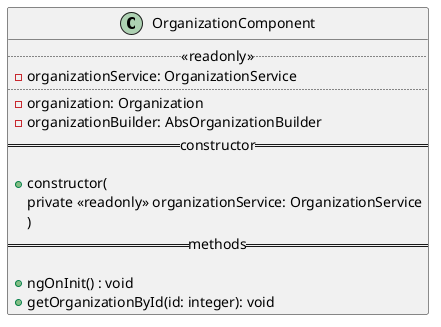 @startuml OrganizationComponent diagram
class OrganizationComponent {
  ..<<readonly>>..
  - organizationService: OrganizationService
  ....
  - organization: Organization
  - organizationBuilder: AbsOrganizationBuilder
  == constructor ==

  + constructor(
    private <<readonly>> organizationService: OrganizationService
    )
  == methods ==

  + ngOnInit() : void
  + getOrganizationById(id: integer): void
}
@enduml
